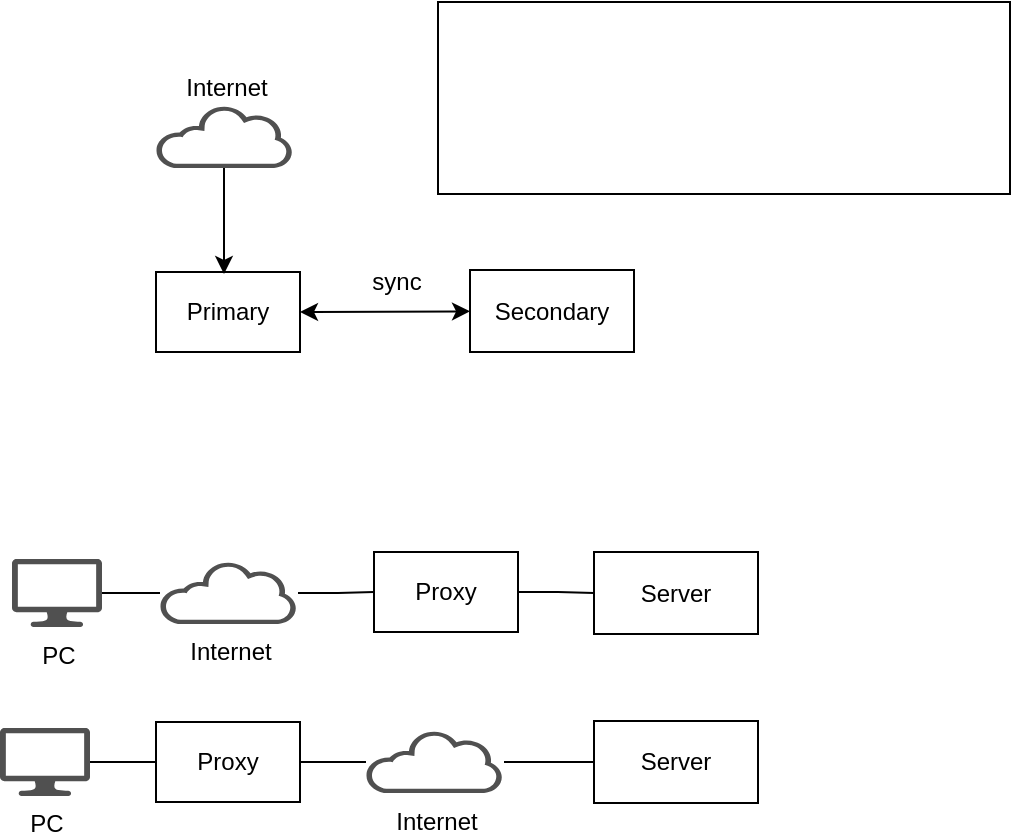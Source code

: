<mxfile version="21.1.5" type="github">
  <diagram name="페이지-1" id="iqZ6nprKWp2xXj5Fa9KY">
    <mxGraphModel dx="1050" dy="549" grid="0" gridSize="10" guides="1" tooltips="1" connect="1" arrows="1" fold="1" page="1" pageScale="1" pageWidth="827" pageHeight="1169" math="0" shadow="0">
      <root>
        <mxCell id="0" />
        <mxCell id="1" parent="0" />
        <mxCell id="f2OH308B1jeaEiFFSKa_-2" value="Primary" style="whiteSpace=wrap;html=1;" vertex="1" parent="1">
          <mxGeometry x="148" y="150" width="72" height="40" as="geometry" />
        </mxCell>
        <mxCell id="f2OH308B1jeaEiFFSKa_-3" value="Secondary" style="whiteSpace=wrap;html=1;" vertex="1" parent="1">
          <mxGeometry x="305" y="149" width="82" height="41" as="geometry" />
        </mxCell>
        <mxCell id="f2OH308B1jeaEiFFSKa_-6" value="" style="endArrow=classic;startArrow=classic;html=1;rounded=0;exitX=1;exitY=0.5;exitDx=0;exitDy=0;" edge="1" parent="1" source="f2OH308B1jeaEiFFSKa_-2" target="f2OH308B1jeaEiFFSKa_-3">
          <mxGeometry width="50" height="50" relative="1" as="geometry">
            <mxPoint x="229" y="179" as="sourcePoint" />
            <mxPoint x="304" y="176" as="targetPoint" />
          </mxGeometry>
        </mxCell>
        <mxCell id="f2OH308B1jeaEiFFSKa_-7" value="sync" style="text;html=1;align=center;verticalAlign=middle;resizable=0;points=[];autosize=1;strokeColor=none;fillColor=none;" vertex="1" parent="1">
          <mxGeometry x="246" y="142" width="43" height="26" as="geometry" />
        </mxCell>
        <mxCell id="f2OH308B1jeaEiFFSKa_-8" value="Internet" style="sketch=0;pointerEvents=1;shadow=0;dashed=0;html=1;strokeColor=none;fillColor=#505050;labelPosition=center;verticalLabelPosition=top;outlineConnect=0;verticalAlign=bottom;align=center;shape=mxgraph.office.clouds.cloud;" vertex="1" parent="1">
          <mxGeometry x="148" y="67" width="69" height="31" as="geometry" />
        </mxCell>
        <mxCell id="f2OH308B1jeaEiFFSKa_-10" value="" style="whiteSpace=wrap;html=1;fillColor=none;" vertex="1" parent="1">
          <mxGeometry x="289" y="15" width="286" height="96" as="geometry" />
        </mxCell>
        <mxCell id="f2OH308B1jeaEiFFSKa_-11" value="" style="endArrow=classic;html=1;rounded=0;" edge="1" parent="1">
          <mxGeometry width="50" height="50" relative="1" as="geometry">
            <mxPoint x="182" y="98" as="sourcePoint" />
            <mxPoint x="182" y="151" as="targetPoint" />
            <Array as="points">
              <mxPoint x="182" y="100" />
            </Array>
          </mxGeometry>
        </mxCell>
        <mxCell id="f2OH308B1jeaEiFFSKa_-16" value="" style="edgeStyle=orthogonalEdgeStyle;rounded=0;orthogonalLoop=1;jettySize=auto;html=1;endArrow=none;endFill=0;" edge="1" parent="1" source="f2OH308B1jeaEiFFSKa_-12" target="f2OH308B1jeaEiFFSKa_-13">
          <mxGeometry relative="1" as="geometry" />
        </mxCell>
        <mxCell id="f2OH308B1jeaEiFFSKa_-12" value="Proxy" style="whiteSpace=wrap;html=1;" vertex="1" parent="1">
          <mxGeometry x="257" y="290" width="72" height="40" as="geometry" />
        </mxCell>
        <mxCell id="f2OH308B1jeaEiFFSKa_-13" value="Server" style="whiteSpace=wrap;html=1;" vertex="1" parent="1">
          <mxGeometry x="367" y="290" width="82" height="41" as="geometry" />
        </mxCell>
        <mxCell id="f2OH308B1jeaEiFFSKa_-15" value="" style="edgeStyle=orthogonalEdgeStyle;rounded=0;orthogonalLoop=1;jettySize=auto;html=1;endArrow=none;endFill=0;" edge="1" parent="1" source="f2OH308B1jeaEiFFSKa_-14" target="f2OH308B1jeaEiFFSKa_-12">
          <mxGeometry relative="1" as="geometry" />
        </mxCell>
        <mxCell id="f2OH308B1jeaEiFFSKa_-14" value="Internet" style="sketch=0;pointerEvents=1;shadow=0;dashed=0;html=1;strokeColor=none;fillColor=#505050;labelPosition=center;verticalLabelPosition=bottom;outlineConnect=0;verticalAlign=top;align=center;shape=mxgraph.office.clouds.cloud;" vertex="1" parent="1">
          <mxGeometry x="150" y="295" width="69" height="31" as="geometry" />
        </mxCell>
        <mxCell id="f2OH308B1jeaEiFFSKa_-22" value="" style="edgeStyle=orthogonalEdgeStyle;rounded=0;orthogonalLoop=1;jettySize=auto;html=1;endArrow=none;endFill=0;" edge="1" parent="1" source="f2OH308B1jeaEiFFSKa_-17" target="f2OH308B1jeaEiFFSKa_-19">
          <mxGeometry relative="1" as="geometry" />
        </mxCell>
        <mxCell id="f2OH308B1jeaEiFFSKa_-17" value="Proxy" style="whiteSpace=wrap;html=1;" vertex="1" parent="1">
          <mxGeometry x="148" y="375" width="72" height="40" as="geometry" />
        </mxCell>
        <mxCell id="f2OH308B1jeaEiFFSKa_-18" value="Server" style="whiteSpace=wrap;html=1;" vertex="1" parent="1">
          <mxGeometry x="367" y="374.5" width="82" height="41" as="geometry" />
        </mxCell>
        <mxCell id="f2OH308B1jeaEiFFSKa_-23" value="" style="edgeStyle=orthogonalEdgeStyle;rounded=0;orthogonalLoop=1;jettySize=auto;html=1;endArrow=none;endFill=0;" edge="1" parent="1" source="f2OH308B1jeaEiFFSKa_-19" target="f2OH308B1jeaEiFFSKa_-18">
          <mxGeometry relative="1" as="geometry" />
        </mxCell>
        <mxCell id="f2OH308B1jeaEiFFSKa_-19" value="Internet" style="sketch=0;pointerEvents=1;shadow=0;dashed=0;html=1;strokeColor=none;fillColor=#505050;labelPosition=center;verticalLabelPosition=bottom;outlineConnect=0;verticalAlign=top;align=center;shape=mxgraph.office.clouds.cloud;" vertex="1" parent="1">
          <mxGeometry x="253" y="379.5" width="69" height="31" as="geometry" />
        </mxCell>
        <mxCell id="f2OH308B1jeaEiFFSKa_-21" value="" style="edgeStyle=orthogonalEdgeStyle;rounded=0;orthogonalLoop=1;jettySize=auto;html=1;endArrow=none;endFill=0;" edge="1" parent="1" source="f2OH308B1jeaEiFFSKa_-20" target="f2OH308B1jeaEiFFSKa_-17">
          <mxGeometry relative="1" as="geometry" />
        </mxCell>
        <mxCell id="f2OH308B1jeaEiFFSKa_-20" value="PC" style="sketch=0;pointerEvents=1;shadow=0;dashed=0;html=1;strokeColor=none;fillColor=#505050;labelPosition=center;verticalLabelPosition=bottom;verticalAlign=top;outlineConnect=0;align=center;shape=mxgraph.office.devices.lcd_monitor;" vertex="1" parent="1">
          <mxGeometry x="70" y="378" width="45" height="34" as="geometry" />
        </mxCell>
        <mxCell id="f2OH308B1jeaEiFFSKa_-25" value="" style="edgeStyle=orthogonalEdgeStyle;rounded=0;orthogonalLoop=1;jettySize=auto;html=1;endArrow=none;endFill=0;" edge="1" parent="1" source="f2OH308B1jeaEiFFSKa_-24" target="f2OH308B1jeaEiFFSKa_-14">
          <mxGeometry relative="1" as="geometry" />
        </mxCell>
        <mxCell id="f2OH308B1jeaEiFFSKa_-24" value="PC" style="sketch=0;pointerEvents=1;shadow=0;dashed=0;html=1;strokeColor=none;fillColor=#505050;labelPosition=center;verticalLabelPosition=bottom;verticalAlign=top;outlineConnect=0;align=center;shape=mxgraph.office.devices.lcd_monitor;" vertex="1" parent="1">
          <mxGeometry x="76" y="293.5" width="45" height="34" as="geometry" />
        </mxCell>
      </root>
    </mxGraphModel>
  </diagram>
</mxfile>
